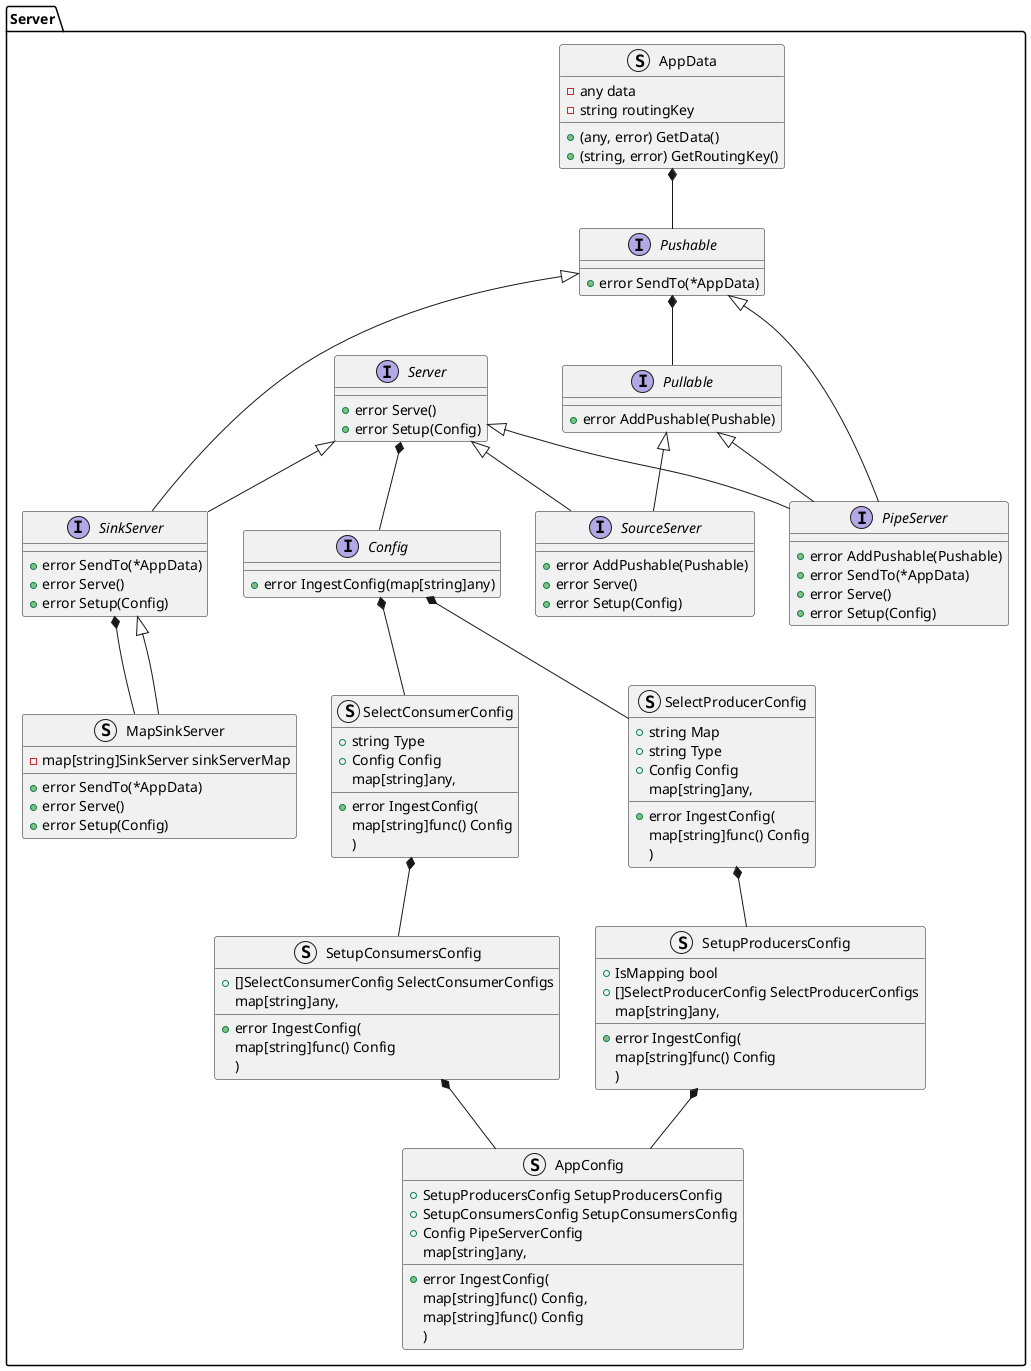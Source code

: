@startuml
namespace Server {
    struct AppData {
        -any data
        -string routingKey
        +(any, error) GetData()
        +(string, error) GetRoutingKey()
    }
    interface Server {
        +error Serve()
        +error Setup(Config)
    }
    interface Pullable {
        +error AddPushable(Pushable)
    }
    interface Pushable {
        +error SendTo(*AppData)
    }
    interface SourceServer {
        +error AddPushable(Pushable)
        +error Serve()
        +error Setup(Config)
    }
    interface SinkServer {
        +error SendTo(*AppData)
        +error Serve()
        +error Setup(Config)
    }
    interface PipeServer {
        +error AddPushable(Pushable)
        +error SendTo(*AppData)
        +error Serve()
        +error Setup(Config)
    }
    struct MapSinkServer {
        -map[string]SinkServer sinkServerMap
        +error SendTo(*AppData)
        +error Serve()
        +error Setup(Config)
    }
    interface Config {
        +error IngestConfig(map[string]any)
    }
    struct SelectProducerConfig {
        +string Map
        +string Type
        +Config Config
        +error IngestConfig(
            map[string]any,
            map[string]func() Config
        )
    }
    struct SetupProducersConfig {
        +IsMapping bool
        +[]SelectProducerConfig SelectProducerConfigs
        +error IngestConfig(
            map[string]any,
            map[string]func() Config
        )
    }
    struct SelectConsumerConfig {
        +string Type
        +Config Config
        +error IngestConfig(
            map[string]any,
            map[string]func() Config
        )
    }
    struct SetupConsumersConfig {
        +[]SelectConsumerConfig SelectConsumerConfigs
        +error IngestConfig(
            map[string]any,
            map[string]func() Config
        )
    }
    struct AppConfig {
        +SetupProducersConfig SetupProducersConfig
        +SetupConsumersConfig SetupConsumersConfig
        +Config PipeServerConfig
        +error IngestConfig(
            map[string]any,
            map[string]func() Config,
            map[string]func() Config
        )
    }
}
Server.AppData *-- Server.Pushable
Server.Server <|-- Server.SourceServer
Server.Pushable *-- Server.Pullable
Server.Pullable <|-- Server.SourceServer
Server.Server <|-- Server.SinkServer
Server.Pushable <|-- Server.SinkServer
Server.Pushable <|-- Server.PipeServer
Server.Pullable <|-- Server.PipeServer
Server.Server <|-- Server.PipeServer

Server.SinkServer *-- Server.MapSinkServer
Server.SinkServer <|-- Server.MapSinkServer

Server.Server *-- Server.Config
Server.Config *-- Server.SelectProducerConfig
Server.Config *-- Server.SelectConsumerConfig
Server.SetupProducersConfig *-- Server.AppConfig
Server.SetupConsumersConfig *-- Server.AppConfig
Server.SelectProducerConfig *-- Server.SetupProducersConfig
Server.SelectConsumerConfig *-- Server.SetupConsumersConfig
@enduml